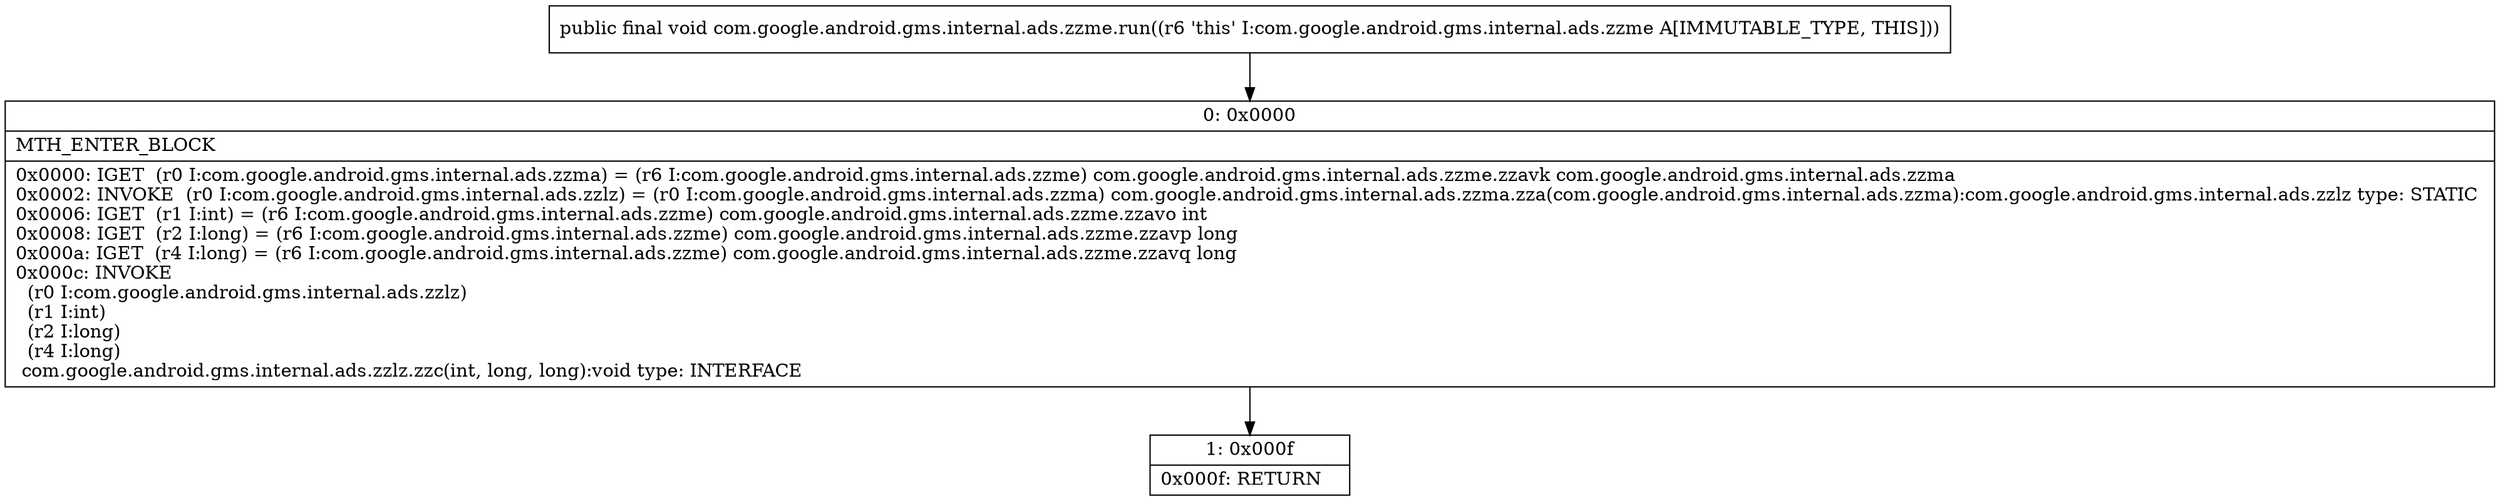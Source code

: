 digraph "CFG forcom.google.android.gms.internal.ads.zzme.run()V" {
Node_0 [shape=record,label="{0\:\ 0x0000|MTH_ENTER_BLOCK\l|0x0000: IGET  (r0 I:com.google.android.gms.internal.ads.zzma) = (r6 I:com.google.android.gms.internal.ads.zzme) com.google.android.gms.internal.ads.zzme.zzavk com.google.android.gms.internal.ads.zzma \l0x0002: INVOKE  (r0 I:com.google.android.gms.internal.ads.zzlz) = (r0 I:com.google.android.gms.internal.ads.zzma) com.google.android.gms.internal.ads.zzma.zza(com.google.android.gms.internal.ads.zzma):com.google.android.gms.internal.ads.zzlz type: STATIC \l0x0006: IGET  (r1 I:int) = (r6 I:com.google.android.gms.internal.ads.zzme) com.google.android.gms.internal.ads.zzme.zzavo int \l0x0008: IGET  (r2 I:long) = (r6 I:com.google.android.gms.internal.ads.zzme) com.google.android.gms.internal.ads.zzme.zzavp long \l0x000a: IGET  (r4 I:long) = (r6 I:com.google.android.gms.internal.ads.zzme) com.google.android.gms.internal.ads.zzme.zzavq long \l0x000c: INVOKE  \l  (r0 I:com.google.android.gms.internal.ads.zzlz)\l  (r1 I:int)\l  (r2 I:long)\l  (r4 I:long)\l com.google.android.gms.internal.ads.zzlz.zzc(int, long, long):void type: INTERFACE \l}"];
Node_1 [shape=record,label="{1\:\ 0x000f|0x000f: RETURN   \l}"];
MethodNode[shape=record,label="{public final void com.google.android.gms.internal.ads.zzme.run((r6 'this' I:com.google.android.gms.internal.ads.zzme A[IMMUTABLE_TYPE, THIS])) }"];
MethodNode -> Node_0;
Node_0 -> Node_1;
}

